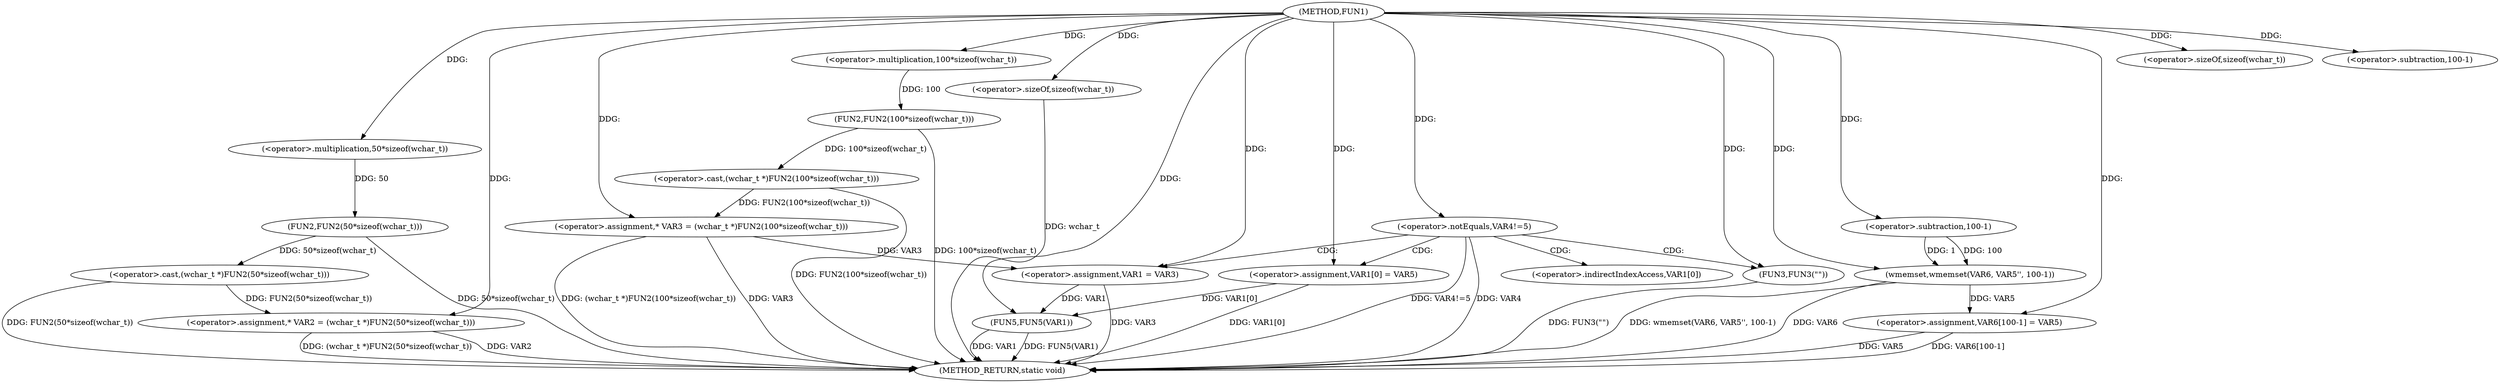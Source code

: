 digraph FUN1 {  
"1000100" [label = "(METHOD,FUN1)" ]
"1000157" [label = "(METHOD_RETURN,static void)" ]
"1000104" [label = "(<operator>.assignment,* VAR2 = (wchar_t *)FUN2(50*sizeof(wchar_t)))" ]
"1000106" [label = "(<operator>.cast,(wchar_t *)FUN2(50*sizeof(wchar_t)))" ]
"1000108" [label = "(FUN2,FUN2(50*sizeof(wchar_t)))" ]
"1000109" [label = "(<operator>.multiplication,50*sizeof(wchar_t))" ]
"1000111" [label = "(<operator>.sizeOf,sizeof(wchar_t))" ]
"1000114" [label = "(<operator>.assignment,* VAR3 = (wchar_t *)FUN2(100*sizeof(wchar_t)))" ]
"1000116" [label = "(<operator>.cast,(wchar_t *)FUN2(100*sizeof(wchar_t)))" ]
"1000118" [label = "(FUN2,FUN2(100*sizeof(wchar_t)))" ]
"1000119" [label = "(<operator>.multiplication,100*sizeof(wchar_t))" ]
"1000121" [label = "(<operator>.sizeOf,sizeof(wchar_t))" ]
"1000124" [label = "(<operator>.notEquals,VAR4!=5)" ]
"1000128" [label = "(FUN3,FUN3(\"\"))" ]
"1000132" [label = "(<operator>.assignment,VAR1 = VAR3)" ]
"1000135" [label = "(<operator>.assignment,VAR1[0] = VAR5)" ]
"1000142" [label = "(wmemset,wmemset(VAR6, VAR5'', 100-1))" ]
"1000145" [label = "(<operator>.subtraction,100-1)" ]
"1000148" [label = "(<operator>.assignment,VAR6[100-1] = VAR5)" ]
"1000151" [label = "(<operator>.subtraction,100-1)" ]
"1000155" [label = "(FUN5,FUN5(VAR1))" ]
"1000136" [label = "(<operator>.indirectIndexAccess,VAR1[0])" ]
  "1000142" -> "1000157"  [ label = "DDG: wmemset(VAR6, VAR5'', 100-1)"] 
  "1000124" -> "1000157"  [ label = "DDG: VAR4"] 
  "1000106" -> "1000157"  [ label = "DDG: FUN2(50*sizeof(wchar_t))"] 
  "1000104" -> "1000157"  [ label = "DDG: VAR2"] 
  "1000116" -> "1000157"  [ label = "DDG: FUN2(100*sizeof(wchar_t))"] 
  "1000148" -> "1000157"  [ label = "DDG: VAR5"] 
  "1000118" -> "1000157"  [ label = "DDG: 100*sizeof(wchar_t)"] 
  "1000114" -> "1000157"  [ label = "DDG: (wchar_t *)FUN2(100*sizeof(wchar_t))"] 
  "1000124" -> "1000157"  [ label = "DDG: VAR4!=5"] 
  "1000155" -> "1000157"  [ label = "DDG: FUN5(VAR1)"] 
  "1000132" -> "1000157"  [ label = "DDG: VAR3"] 
  "1000114" -> "1000157"  [ label = "DDG: VAR3"] 
  "1000148" -> "1000157"  [ label = "DDG: VAR6[100-1]"] 
  "1000142" -> "1000157"  [ label = "DDG: VAR6"] 
  "1000135" -> "1000157"  [ label = "DDG: VAR1[0]"] 
  "1000121" -> "1000157"  [ label = "DDG: wchar_t"] 
  "1000128" -> "1000157"  [ label = "DDG: FUN3(\"\")"] 
  "1000155" -> "1000157"  [ label = "DDG: VAR1"] 
  "1000104" -> "1000157"  [ label = "DDG: (wchar_t *)FUN2(50*sizeof(wchar_t))"] 
  "1000108" -> "1000157"  [ label = "DDG: 50*sizeof(wchar_t)"] 
  "1000106" -> "1000104"  [ label = "DDG: FUN2(50*sizeof(wchar_t))"] 
  "1000100" -> "1000104"  [ label = "DDG: "] 
  "1000108" -> "1000106"  [ label = "DDG: 50*sizeof(wchar_t)"] 
  "1000109" -> "1000108"  [ label = "DDG: 50"] 
  "1000100" -> "1000109"  [ label = "DDG: "] 
  "1000100" -> "1000111"  [ label = "DDG: "] 
  "1000116" -> "1000114"  [ label = "DDG: FUN2(100*sizeof(wchar_t))"] 
  "1000100" -> "1000114"  [ label = "DDG: "] 
  "1000118" -> "1000116"  [ label = "DDG: 100*sizeof(wchar_t)"] 
  "1000119" -> "1000118"  [ label = "DDG: 100"] 
  "1000100" -> "1000119"  [ label = "DDG: "] 
  "1000100" -> "1000121"  [ label = "DDG: "] 
  "1000100" -> "1000124"  [ label = "DDG: "] 
  "1000100" -> "1000128"  [ label = "DDG: "] 
  "1000114" -> "1000132"  [ label = "DDG: VAR3"] 
  "1000100" -> "1000132"  [ label = "DDG: "] 
  "1000100" -> "1000135"  [ label = "DDG: "] 
  "1000100" -> "1000142"  [ label = "DDG: "] 
  "1000145" -> "1000142"  [ label = "DDG: 100"] 
  "1000145" -> "1000142"  [ label = "DDG: 1"] 
  "1000100" -> "1000145"  [ label = "DDG: "] 
  "1000142" -> "1000148"  [ label = "DDG: VAR5"] 
  "1000100" -> "1000148"  [ label = "DDG: "] 
  "1000100" -> "1000151"  [ label = "DDG: "] 
  "1000132" -> "1000155"  [ label = "DDG: VAR1"] 
  "1000135" -> "1000155"  [ label = "DDG: VAR1[0]"] 
  "1000100" -> "1000155"  [ label = "DDG: "] 
  "1000124" -> "1000132"  [ label = "CDG: "] 
  "1000124" -> "1000128"  [ label = "CDG: "] 
  "1000124" -> "1000136"  [ label = "CDG: "] 
  "1000124" -> "1000135"  [ label = "CDG: "] 
}
